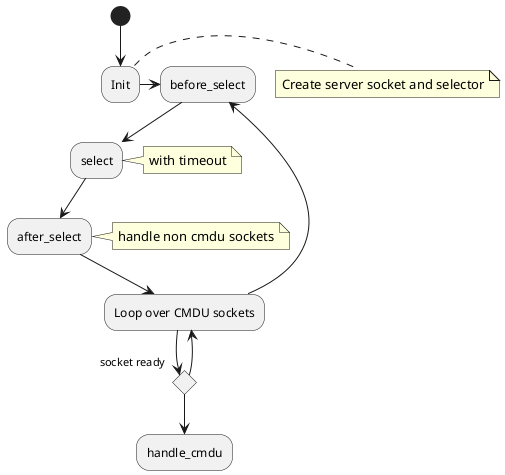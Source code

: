 @startuml
(*) --> "Init"
note right: Create server socket and selector
-right-> before_select
--> select
note right: with timeout
--> after_select
note right: handle non cmdu sockets
--> "Loop over CMDU sockets"
if "socket ready" then
  --> "handle_cmdu"
else
-> "Loop over CMDU sockets"
endif

--> before_select

@enduml